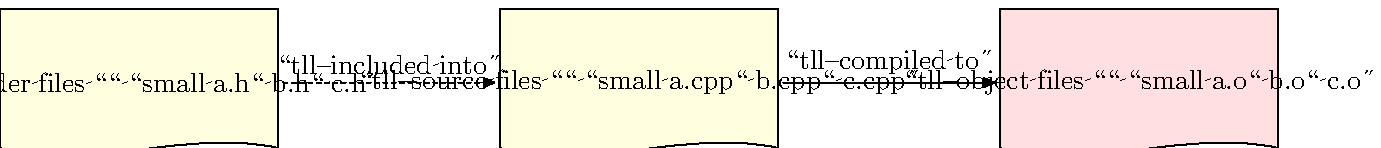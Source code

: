 path paper; paper = origin {dir -16} .. (100, 0) {dir -13} -- (100,50) -- (0, 50) -- cycle;
path header, source, object, exe;
header = paper;
source = header shifted 180 right;
object = source shifted 180 right;
exe = source shifted 100 down;

beginfig(2);
    fill header withcolor (1, 1, 7/8);
    draw header;

    label("\tll{header files \\ \small a.h\ b.h\ c.h}", center header);
    label.top("\tll{included into}", 1/2[center header, center source]);

    fill source withcolor (1, 1, 7/8);
    draw source;

    label("\tll{source files \\ \small a.cpp\ b.cpp\ c.cpp}", center source);
    label.top("\tll{compiled to}", 1/2[center source, center object]);

    fill object withcolor (1, 7/8, 7/8);
    draw object;

    label("\tll{object files \\ \small a.o\ b.o\ c.o}", center object);
    label.top("\tll{linked to}", 1/2[center object, center exe]);

    fill exe withcolor (7/8, 7/8, 1);
    draw exe;

    label("\tll{binary files \\ executable}", center exe);

    drawarrow point 3/2 of bbox header -- point 7/2 of bbox source dashed evenly scaled 1/2;
    drawarrow point 3/2 of bbox source -- point 7/2 of bbox object;
    drawarrow point 1/2 of bbox object -- point 3/2 of bbox exe;
endfig;
